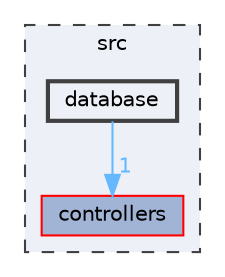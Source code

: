 digraph "src/database"
{
 // LATEX_PDF_SIZE
  bgcolor="transparent";
  edge [fontname=Helvetica,fontsize=10,labelfontname=Helvetica,labelfontsize=10];
  node [fontname=Helvetica,fontsize=10,shape=box,height=0.2,width=0.4];
  compound=true
  subgraph clusterdir_68267d1309a1af8e8297ef4c3efbcdba {
    graph [ bgcolor="#edf0f7", pencolor="grey25", label="src", fontname=Helvetica,fontsize=10 style="filled,dashed", URL="dir_68267d1309a1af8e8297ef4c3efbcdba.html",tooltip=""]
  dir_bbd6674d859f4cefaacb708974cac240 [label="controllers", fillcolor="#a2b4d6", color="red", style="filled", URL="dir_bbd6674d859f4cefaacb708974cac240.html",tooltip=""];
  dir_803ee67260c130b45d29089798491ab2 [label="database", fillcolor="#edf0f7", color="grey25", style="filled,bold", URL="dir_803ee67260c130b45d29089798491ab2.html",tooltip=""];
  }
  dir_803ee67260c130b45d29089798491ab2->dir_bbd6674d859f4cefaacb708974cac240 [headlabel="1", labeldistance=1.5 headhref="dir_000003_000002.html" href="dir_000003_000002.html" color="steelblue1" fontcolor="steelblue1"];
}
